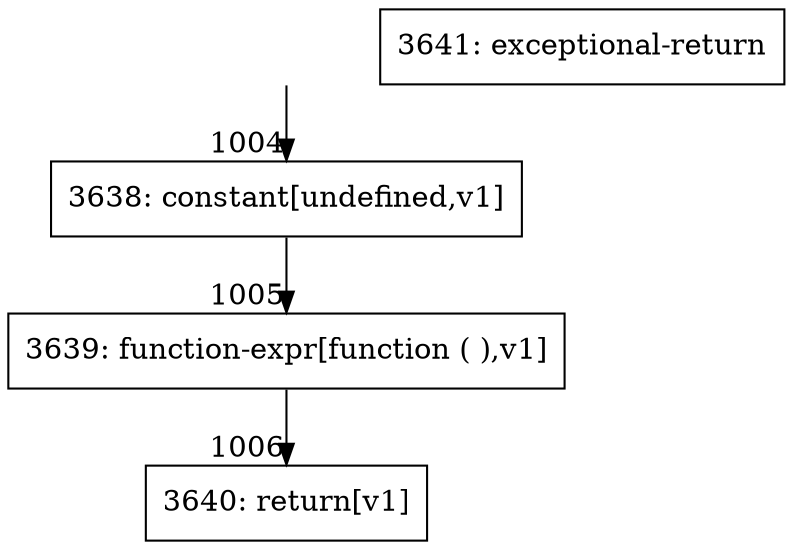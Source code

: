 digraph {
rankdir="TD"
BB_entry74[shape=none,label=""];
BB_entry74 -> BB1004 [tailport=s, headport=n, headlabel="    1004"]
BB1004 [shape=record label="{3638: constant[undefined,v1]}" ] 
BB1004 -> BB1005 [tailport=s, headport=n, headlabel="      1005"]
BB1005 [shape=record label="{3639: function-expr[function ( ),v1]}" ] 
BB1005 -> BB1006 [tailport=s, headport=n, headlabel="      1006"]
BB1006 [shape=record label="{3640: return[v1]}" ] 
BB1007 [shape=record label="{3641: exceptional-return}" ] 
//#$~ 816
}
